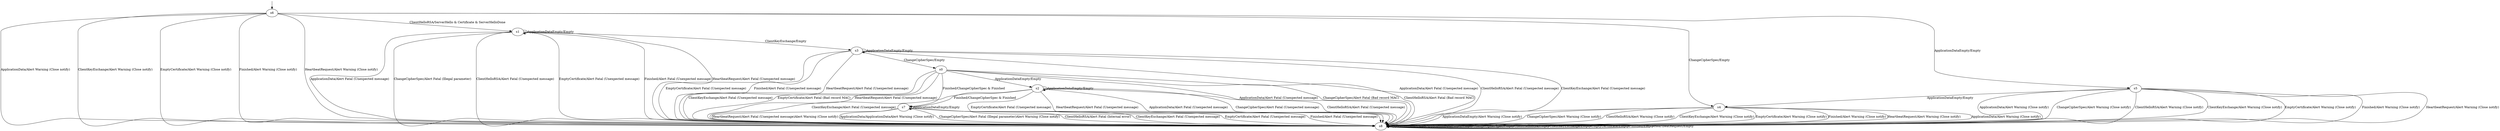 digraph {
s6 [label="s6"]
s0 [label="s0"]
s1 [label="s1"]
s2 [label="s2"]
s3 [label="s3"]
s4 [label="s4"]
s5 [label="s5"]
s7 [label="s7"]
s8 [label="s8"]
s6 -> s8 [label="ApplicationData/Alert Warning (Close notify)"];
s6 -> s5 [label="ApplicationDataEmpty/Empty"];
s6 -> s4 [label="ChangeCipherSpec/Empty"];
s6 -> s1 [label="ClientHelloRSA/ServerHello & Certificate & ServerHelloDone"];
s6 -> s8 [label="ClientKeyExchange/Alert Warning (Close notify)"];
s6 -> s8 [label="EmptyCertificate/Alert Warning (Close notify)"];
s6 -> s8 [label="Finished/Alert Warning (Close notify)"];
s6 -> s8 [label="HeartbeatRequest/Alert Warning (Close notify)"];
s0 -> s8 [label="ApplicationData/Alert Fatal (Unexpected message)"];
s0 -> s2 [label="ApplicationDataEmpty/Empty"];
s0 -> s8 [label="ChangeCipherSpec/Alert Fatal (Bad record MAC)"];
s0 -> s8 [label="ClientHelloRSA/Alert Fatal (Bad record MAC)"];
s0 -> s8 [label="ClientKeyExchange/Alert Fatal (Unexpected message)"];
s0 -> s8 [label="EmptyCertificate/Alert Fatal (Bad record MAC)"];
s0 -> s7 [label="Finished/ChangeCipherSpec & Finished"];
s0 -> s8 [label="HeartbeatRequest/Alert Fatal (Unexpected message)"];
s1 -> s8 [label="ApplicationData/Alert Fatal (Unexpected message)"];
s1 -> s1 [label="ApplicationDataEmpty/Empty"];
s1 -> s8 [label="ChangeCipherSpec/Alert Fatal (Illegal parameter)"];
s1 -> s8 [label="ClientHelloRSA/Alert Fatal (Unexpected message)"];
s1 -> s3 [label="ClientKeyExchange/Empty"];
s1 -> s8 [label="EmptyCertificate/Alert Fatal (Unexpected message)"];
s1 -> s8 [label="Finished/Alert Fatal (Unexpected message)"];
s1 -> s8 [label="HeartbeatRequest/Alert Fatal (Unexpected message)"];
s2 -> s8 [label="ApplicationData/Alert Fatal (Unexpected message)"];
s2 -> s2 [label="ApplicationDataEmpty/Empty"];
s2 -> s8 [label="ChangeCipherSpec/Alert Fatal (Unexpected message)"];
s2 -> s8 [label="ClientHelloRSA/Alert Fatal (Unexpected message)"];
s2 -> s8 [label="ClientKeyExchange/Alert Fatal (Unexpected message)"];
s2 -> s8 [label="EmptyCertificate/Alert Fatal (Unexpected message)"];
s2 -> s7 [label="Finished/ChangeCipherSpec & Finished"];
s2 -> s8 [label="HeartbeatRequest/Alert Fatal (Unexpected message)"];
s3 -> s8 [label="ApplicationData/Alert Fatal (Unexpected message)"];
s3 -> s3 [label="ApplicationDataEmpty/Empty"];
s3 -> s0 [label="ChangeCipherSpec/Empty"];
s3 -> s8 [label="ClientHelloRSA/Alert Fatal (Unexpected message)"];
s3 -> s8 [label="ClientKeyExchange/Alert Fatal (Unexpected message)"];
s3 -> s8 [label="EmptyCertificate/Alert Fatal (Unexpected message)"];
s3 -> s8 [label="Finished/Alert Fatal (Unexpected message)"];
s3 -> s8 [label="HeartbeatRequest/Alert Fatal (Unexpected message)"];
s4 -> s8 [label="ApplicationData/Alert Warning (Close notify)"];
s4 -> s8 [label="ApplicationDataEmpty/Alert Warning (Close notify)"];
s4 -> s8 [label="ChangeCipherSpec/Alert Warning (Close notify)"];
s4 -> s8 [label="ClientHelloRSA/Alert Warning (Close notify)"];
s4 -> s8 [label="ClientKeyExchange/Alert Warning (Close notify)"];
s4 -> s8 [label="EmptyCertificate/Alert Warning (Close notify)"];
s4 -> s8 [label="Finished/Alert Warning (Close notify)"];
s4 -> s8 [label="HeartbeatRequest/Alert Warning (Close notify)"];
s5 -> s8 [label="ApplicationData/Alert Warning (Close notify)"];
s5 -> s4 [label="ApplicationDataEmpty/Empty"];
s5 -> s8 [label="ChangeCipherSpec/Alert Warning (Close notify)"];
s5 -> s8 [label="ClientHelloRSA/Alert Warning (Close notify)"];
s5 -> s8 [label="ClientKeyExchange/Alert Warning (Close notify)"];
s5 -> s8 [label="EmptyCertificate/Alert Warning (Close notify)"];
s5 -> s8 [label="Finished/Alert Warning (Close notify)"];
s5 -> s8 [label="HeartbeatRequest/Alert Warning (Close notify)"];
s7 -> s8 [label="ApplicationData/ApplicationDataAlert Warning (Close notify)"];
s7 -> s7 [label="ApplicationDataEmpty/Empty"];
s7 -> s8 [label="ChangeCipherSpec/Alert Fatal (Illegal parameter)Alert Warning (Close notify)"];
s7 -> s8 [label="ClientHelloRSA/Alert Fatal (Internal error)"];
s7 -> s8 [label="ClientKeyExchange/Alert Fatal (Unexpected message)"];
s7 -> s8 [label="EmptyCertificate/Alert Fatal (Unexpected message)"];
s7 -> s8 [label="Finished/Alert Fatal (Unexpected message)"];
s7 -> s8 [label="HeartbeatRequest/Alert Fatal (Unexpected message)Alert Warning (Close notify)"];
s8 -> s8 [label="ApplicationData/Empty"];
s8 -> s8 [label="ApplicationDataEmpty/Empty"];
s8 -> s8 [label="ChangeCipherSpec/Empty"];
s8 -> s8 [label="ClientHelloRSA/Empty"];
s8 -> s8 [label="ClientKeyExchange/Empty"];
s8 -> s8 [label="EmptyCertificate/Empty"];
s8 -> s8 [label="Finished/Empty"];
s8 -> s8 [label="HeartbeatRequest/Empty"];

__start0 [label="" shape="none" width="0" height="0"];
__start0 -> s6;
}
